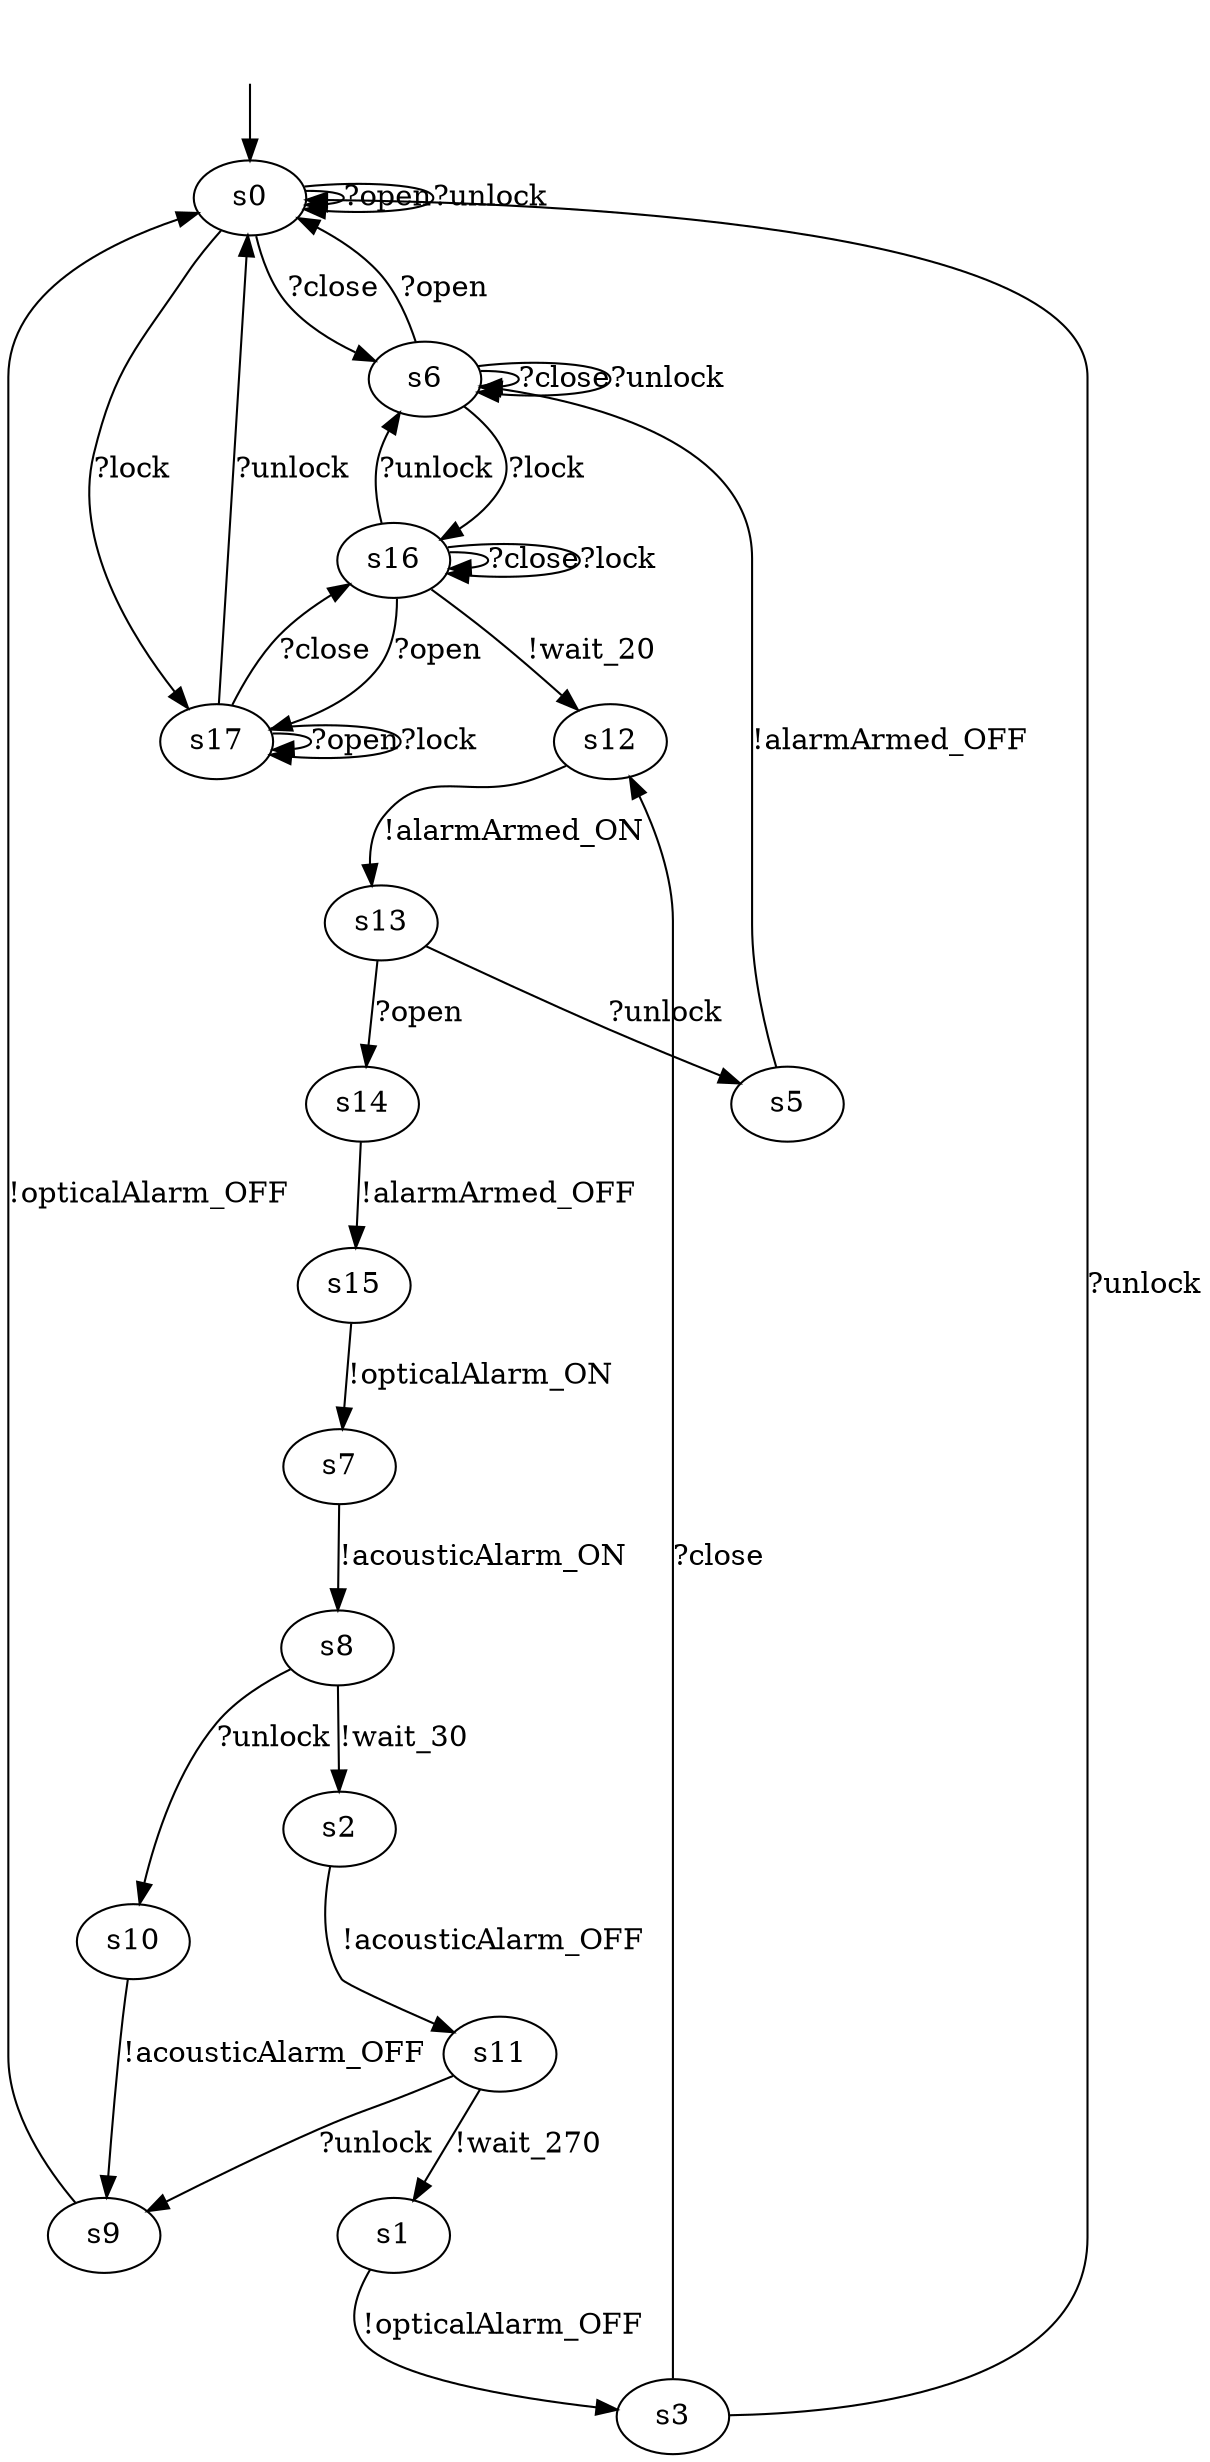digraph carAlarmSystem {
s0 [label=s0];
s1 [label=s1];
s2 [label=s2];
s3 [label=s3];
s5 [label=s5];
s6 [label=s6];
s7 [label=s7];
s8 [label=s8];
s9 [label=s9];
s9 [label=s9];
s10 [label=s10];
s11 [label=s11];
s12 [label=s12];
s13 [label=s13];
s14 [label=s14];
s15 [label=s15];
s16 [label=s16];
s17 [label=s17];


s0 -> s6  [label="?close"];
s0 -> s17  [label="?lock"];
s0 -> s0  [label="?open"];
s0 -> s0  [label="?unlock"];

s1 -> s3  [label="!opticalAlarm_OFF"];

s2 -> s11  [label="!acousticAlarm_OFF"];

s3 -> s0  [label="?unlock"];
s3 -> s12  [label="?close"];

s5 -> s6  [label="!alarmArmed_OFF"];

s6 -> s0  [label="?open"];
s6 -> s16  [label="?lock"];
s6 -> s6  [label="?close"];
s6 -> s6  [label="?unlock"];

s7 -> s8  [label="!acousticAlarm_ON"];

s8 -> s2  [label="!wait_30"];
s8 -> s10  [label="?unlock"];

s9 -> s0  [label="!opticalAlarm_OFF"];

s10 -> s9  [label="!acousticAlarm_OFF"];

s11 -> s1 [label="!wait_270"];
s11 -> s9  [label="?unlock"];

s12 -> s13  [label="!alarmArmed_ON"];

s13 -> s5  [label="?unlock"];
s13 -> s14  [label="?open"];

s14 -> s15  [label="!alarmArmed_OFF"];

s15 -> s7  [label="!opticalAlarm_ON"];

s16 -> s6  [label="?unlock"];
s16 -> s12  [label="!wait_20"];
s16 -> s17  [label="?open"];
s16 -> s16  [label="?close"];
s16 -> s16  [label="?lock"];

s17 -> s0  [label="?unlock"];
s17 -> s16  [label="?close"];
s17 -> s17  [label="?open"];
s17 -> s17  [label="?lock"];


__start0 [label="", shape=none];
__start0 -> s0  [label=""];
}
